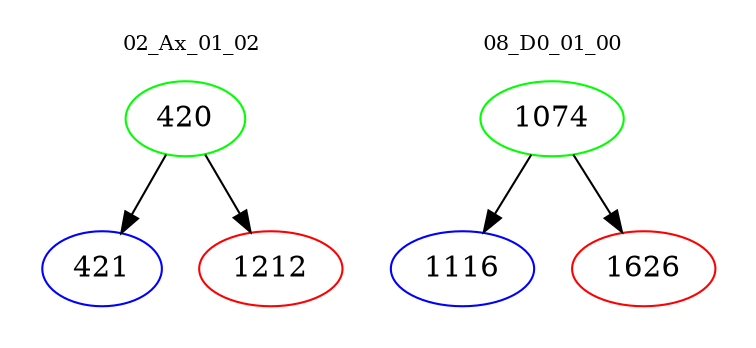 digraph{
subgraph cluster_0 {
color = white
label = "02_Ax_01_02";
fontsize=10;
T0_420 [label="420", color="green"]
T0_420 -> T0_421 [color="black"]
T0_421 [label="421", color="blue"]
T0_420 -> T0_1212 [color="black"]
T0_1212 [label="1212", color="red"]
}
subgraph cluster_1 {
color = white
label = "08_D0_01_00";
fontsize=10;
T1_1074 [label="1074", color="green"]
T1_1074 -> T1_1116 [color="black"]
T1_1116 [label="1116", color="blue"]
T1_1074 -> T1_1626 [color="black"]
T1_1626 [label="1626", color="red"]
}
}
